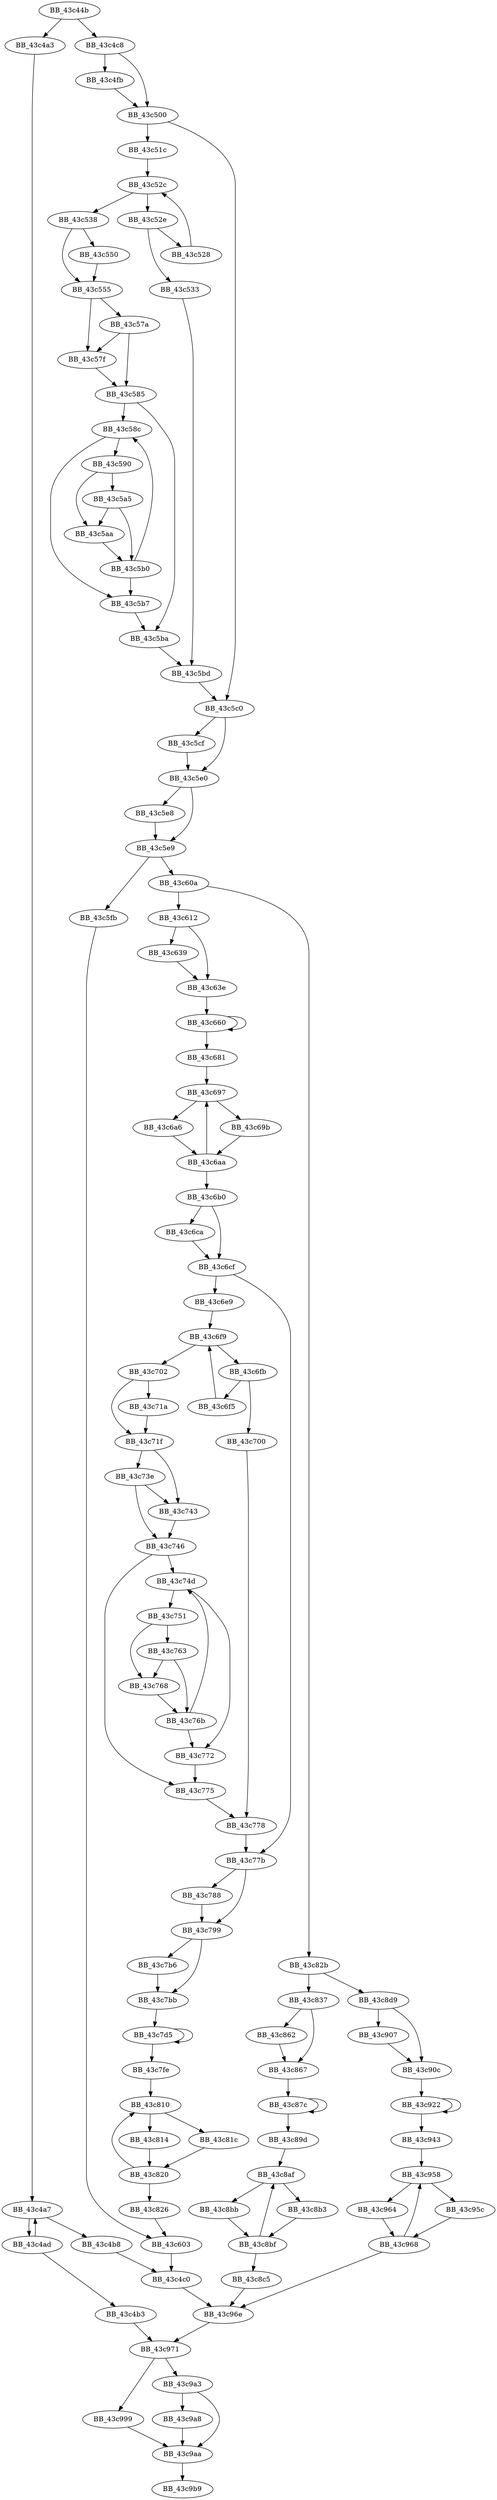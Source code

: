 DiGraph sub_43C44B{
BB_43c44b->BB_43c4a3
BB_43c44b->BB_43c4c8
BB_43c4a3->BB_43c4a7
BB_43c4a7->BB_43c4ad
BB_43c4a7->BB_43c4b8
BB_43c4ad->BB_43c4a7
BB_43c4ad->BB_43c4b3
BB_43c4b3->BB_43c971
BB_43c4b8->BB_43c4c0
BB_43c4c0->BB_43c96e
BB_43c4c8->BB_43c4fb
BB_43c4c8->BB_43c500
BB_43c4fb->BB_43c500
BB_43c500->BB_43c51c
BB_43c500->BB_43c5c0
BB_43c51c->BB_43c52c
BB_43c528->BB_43c52c
BB_43c52c->BB_43c52e
BB_43c52c->BB_43c538
BB_43c52e->BB_43c528
BB_43c52e->BB_43c533
BB_43c533->BB_43c5bd
BB_43c538->BB_43c550
BB_43c538->BB_43c555
BB_43c550->BB_43c555
BB_43c555->BB_43c57a
BB_43c555->BB_43c57f
BB_43c57a->BB_43c57f
BB_43c57a->BB_43c585
BB_43c57f->BB_43c585
BB_43c585->BB_43c58c
BB_43c585->BB_43c5ba
BB_43c58c->BB_43c590
BB_43c58c->BB_43c5b7
BB_43c590->BB_43c5a5
BB_43c590->BB_43c5aa
BB_43c5a5->BB_43c5aa
BB_43c5a5->BB_43c5b0
BB_43c5aa->BB_43c5b0
BB_43c5b0->BB_43c58c
BB_43c5b0->BB_43c5b7
BB_43c5b7->BB_43c5ba
BB_43c5ba->BB_43c5bd
BB_43c5bd->BB_43c5c0
BB_43c5c0->BB_43c5cf
BB_43c5c0->BB_43c5e0
BB_43c5cf->BB_43c5e0
BB_43c5e0->BB_43c5e8
BB_43c5e0->BB_43c5e9
BB_43c5e8->BB_43c5e9
BB_43c5e9->BB_43c5fb
BB_43c5e9->BB_43c60a
BB_43c5fb->BB_43c603
BB_43c603->BB_43c4c0
BB_43c60a->BB_43c612
BB_43c60a->BB_43c82b
BB_43c612->BB_43c639
BB_43c612->BB_43c63e
BB_43c639->BB_43c63e
BB_43c63e->BB_43c660
BB_43c660->BB_43c660
BB_43c660->BB_43c681
BB_43c681->BB_43c697
BB_43c697->BB_43c69b
BB_43c697->BB_43c6a6
BB_43c69b->BB_43c6aa
BB_43c6a6->BB_43c6aa
BB_43c6aa->BB_43c697
BB_43c6aa->BB_43c6b0
BB_43c6b0->BB_43c6ca
BB_43c6b0->BB_43c6cf
BB_43c6ca->BB_43c6cf
BB_43c6cf->BB_43c6e9
BB_43c6cf->BB_43c77b
BB_43c6e9->BB_43c6f9
BB_43c6f5->BB_43c6f9
BB_43c6f9->BB_43c6fb
BB_43c6f9->BB_43c702
BB_43c6fb->BB_43c6f5
BB_43c6fb->BB_43c700
BB_43c700->BB_43c778
BB_43c702->BB_43c71a
BB_43c702->BB_43c71f
BB_43c71a->BB_43c71f
BB_43c71f->BB_43c73e
BB_43c71f->BB_43c743
BB_43c73e->BB_43c743
BB_43c73e->BB_43c746
BB_43c743->BB_43c746
BB_43c746->BB_43c74d
BB_43c746->BB_43c775
BB_43c74d->BB_43c751
BB_43c74d->BB_43c772
BB_43c751->BB_43c763
BB_43c751->BB_43c768
BB_43c763->BB_43c768
BB_43c763->BB_43c76b
BB_43c768->BB_43c76b
BB_43c76b->BB_43c74d
BB_43c76b->BB_43c772
BB_43c772->BB_43c775
BB_43c775->BB_43c778
BB_43c778->BB_43c77b
BB_43c77b->BB_43c788
BB_43c77b->BB_43c799
BB_43c788->BB_43c799
BB_43c799->BB_43c7b6
BB_43c799->BB_43c7bb
BB_43c7b6->BB_43c7bb
BB_43c7bb->BB_43c7d5
BB_43c7d5->BB_43c7d5
BB_43c7d5->BB_43c7fe
BB_43c7fe->BB_43c810
BB_43c810->BB_43c814
BB_43c810->BB_43c81c
BB_43c814->BB_43c820
BB_43c81c->BB_43c820
BB_43c820->BB_43c810
BB_43c820->BB_43c826
BB_43c826->BB_43c603
BB_43c82b->BB_43c837
BB_43c82b->BB_43c8d9
BB_43c837->BB_43c862
BB_43c837->BB_43c867
BB_43c862->BB_43c867
BB_43c867->BB_43c87c
BB_43c87c->BB_43c87c
BB_43c87c->BB_43c89d
BB_43c89d->BB_43c8af
BB_43c8af->BB_43c8b3
BB_43c8af->BB_43c8bb
BB_43c8b3->BB_43c8bf
BB_43c8bb->BB_43c8bf
BB_43c8bf->BB_43c8af
BB_43c8bf->BB_43c8c5
BB_43c8c5->BB_43c96e
BB_43c8d9->BB_43c907
BB_43c8d9->BB_43c90c
BB_43c907->BB_43c90c
BB_43c90c->BB_43c922
BB_43c922->BB_43c922
BB_43c922->BB_43c943
BB_43c943->BB_43c958
BB_43c958->BB_43c95c
BB_43c958->BB_43c964
BB_43c95c->BB_43c968
BB_43c964->BB_43c968
BB_43c968->BB_43c958
BB_43c968->BB_43c96e
BB_43c96e->BB_43c971
BB_43c971->BB_43c999
BB_43c971->BB_43c9a3
BB_43c999->BB_43c9aa
BB_43c9a3->BB_43c9a8
BB_43c9a3->BB_43c9aa
BB_43c9a8->BB_43c9aa
BB_43c9aa->BB_43c9b9
}
